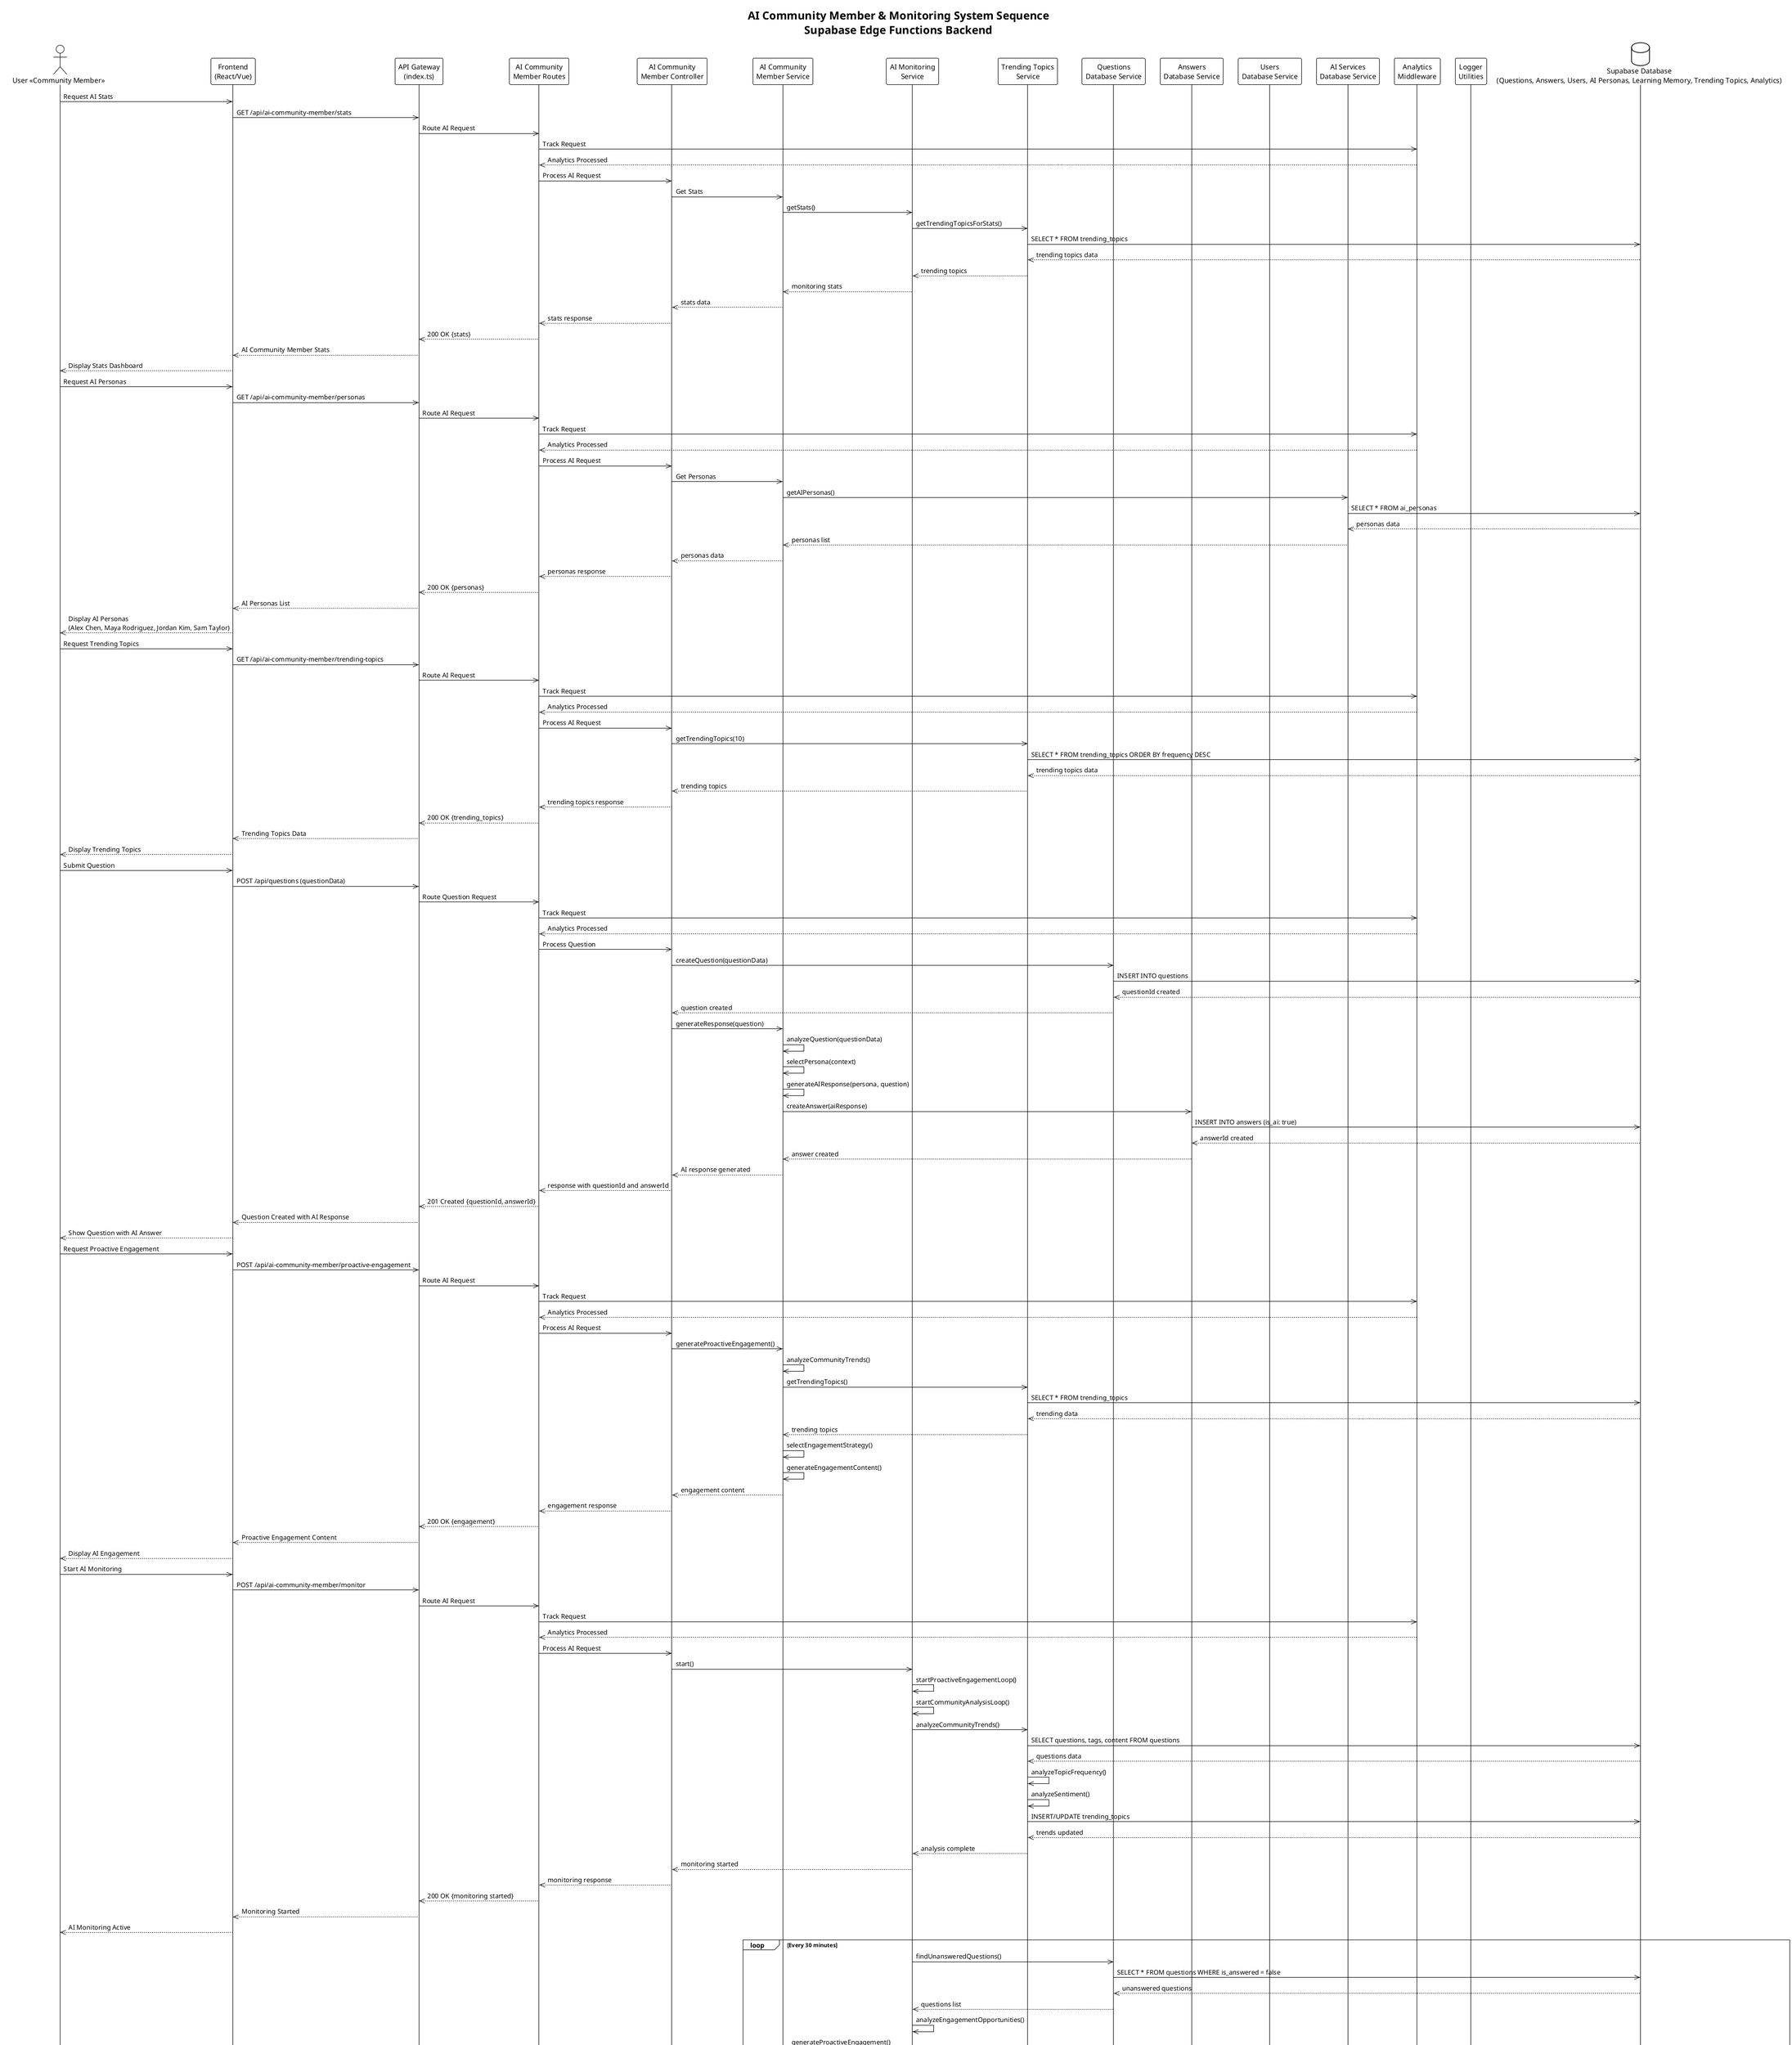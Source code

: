 @startuml AI Community Member & Monitoring System Sequence
!theme plain
skinparam backgroundColor #FFFFFF

title AI Community Member & Monitoring System Sequence\nSupabase Edge Functions Backend

actor U as "User <<Community Member>>"
participant Frontend as "Frontend\n(React/Vue)"
participant Gateway as "API Gateway\n(index.ts)"
participant AIRoutes as "AI Community\nMember Routes"
participant AIController as "AI Community\nMember Controller"
participant AIService as "AI Community\nMember Service"
participant MonitorService as "AI Monitoring\nService"
participant TrendingService as "Trending Topics\nService"
participant QuestionsDB as "Questions\nDatabase Service"
participant AnswersDB as "Answers\nDatabase Service"
participant UsersDB as "Users\nDatabase Service"
participant AIDB as "AI Services\nDatabase Service"
participant AnalyticsMW as "Analytics\nMiddleware"
participant Logger as "Logger\nUtilities"
database DB as "Supabase Database\n(Questions, Answers, Users, AI Personas, Learning Memory, Trending Topics, Analytics)"

' AI Community Member Stats Request
U ->> Frontend : Request AI Stats
Frontend ->> Gateway : GET /api/ai-community-member/stats
Gateway ->> AIRoutes : Route AI Request
AIRoutes ->> AnalyticsMW : Track Request
AnalyticsMW -->> AIRoutes : Analytics Processed
AIRoutes ->> AIController : Process AI Request
AIController ->> AIService : Get Stats
AIService ->> MonitorService : getStats()
MonitorService ->> TrendingService : getTrendingTopicsForStats()
TrendingService ->> DB : SELECT * FROM trending_topics
DB -->> TrendingService : trending topics data
TrendingService -->> MonitorService : trending topics
MonitorService -->> AIService : monitoring stats
AIService -->> AIController : stats data
AIController -->> AIRoutes : stats response
AIRoutes -->> Gateway : 200 OK {stats}
Gateway -->> Frontend : AI Community Member Stats
Frontend -->> U : Display Stats Dashboard

' AI Personas Request
U ->> Frontend : Request AI Personas
Frontend ->> Gateway : GET /api/ai-community-member/personas
Gateway ->> AIRoutes : Route AI Request
AIRoutes ->> AnalyticsMW : Track Request
AnalyticsMW -->> AIRoutes : Analytics Processed
AIRoutes ->> AIController : Process AI Request
AIController ->> AIService : Get Personas
AIService ->> AIDB : getAIPersonas()
AIDB ->> DB : SELECT * FROM ai_personas
DB -->> AIDB : personas data
AIDB -->> AIService : personas list
AIService -->> AIController : personas data
AIController -->> AIRoutes : personas response
AIRoutes -->> Gateway : 200 OK {personas}
Gateway -->> Frontend : AI Personas List
Frontend -->> U : Display AI Personas\n(Alex Chen, Maya Rodriguez, Jordan Kim, Sam Taylor)

' Trending Topics Request
U ->> Frontend : Request Trending Topics
Frontend ->> Gateway : GET /api/ai-community-member/trending-topics
Gateway ->> AIRoutes : Route AI Request
AIRoutes ->> AnalyticsMW : Track Request
AnalyticsMW -->> AIRoutes : Analytics Processed
AIRoutes ->> AIController : Process AI Request
AIController ->> TrendingService : getTrendingTopics(10)
TrendingService ->> DB : SELECT * FROM trending_topics ORDER BY frequency DESC
DB -->> TrendingService : trending topics data
TrendingService -->> AIController : trending topics
AIController -->> AIRoutes : trending topics response
AIRoutes -->> Gateway : 200 OK {trending_topics}
Gateway -->> Frontend : Trending Topics Data
Frontend -->> U : Display Trending Topics

' AI Response Generation Flow
U ->> Frontend : Submit Question
Frontend ->> Gateway : POST /api/questions (questionData)
Gateway ->> AIRoutes : Route Question Request
AIRoutes ->> AnalyticsMW : Track Request
AnalyticsMW -->> AIRoutes : Analytics Processed
AIRoutes ->> AIController : Process Question
AIController ->> QuestionsDB : createQuestion(questionData)
QuestionsDB ->> DB : INSERT INTO questions
DB -->> QuestionsDB : questionId created
QuestionsDB -->> AIController : question created

' AI Response Generation
AIController ->> AIService : generateResponse(question)
AIService ->> AIService : analyzeQuestion(questionData)
AIService ->> AIService : selectPersona(context)
AIService ->> AIService : generateAIResponse(persona, question)
AIService ->> AnswersDB : createAnswer(aiResponse)
AnswersDB ->> DB : INSERT INTO answers (is_ai: true)
DB -->> AnswersDB : answerId created
AnswersDB -->> AIService : answer created
AIService -->> AIController : AI response generated
AIController -->> AIRoutes : response with questionId and answerId
AIRoutes -->> Gateway : 201 Created {questionId, answerId}
Gateway -->> Frontend : Question Created with AI Response
Frontend -->> U : Show Question with AI Answer

' Proactive Engagement Generation
U ->> Frontend : Request Proactive Engagement
Frontend ->> Gateway : POST /api/ai-community-member/proactive-engagement
Gateway ->> AIRoutes : Route AI Request
AIRoutes ->> AnalyticsMW : Track Request
AnalyticsMW -->> AIRoutes : Analytics Processed
AIRoutes ->> AIController : Process AI Request
AIController ->> AIService : generateProactiveEngagement()
AIService ->> AIService : analyzeCommunityTrends()
AIService ->> TrendingService : getTrendingTopics()
TrendingService ->> DB : SELECT * FROM trending_topics
DB -->> TrendingService : trending data
TrendingService -->> AIService : trending topics
AIService ->> AIService : selectEngagementStrategy()
AIService ->> AIService : generateEngagementContent()
AIService -->> AIController : engagement content
AIController -->> AIRoutes : engagement response
AIRoutes -->> Gateway : 200 OK {engagement}
Gateway -->> Frontend : Proactive Engagement Content
Frontend -->> U : Display AI Engagement

' Start Monitoring Request
U ->> Frontend : Start AI Monitoring
Frontend ->> Gateway : POST /api/ai-community-member/monitor
Gateway ->> AIRoutes : Route AI Request
AIRoutes ->> AnalyticsMW : Track Request
AnalyticsMW -->> AIRoutes : Analytics Processed
AIRoutes ->> AIController : Process AI Request
AIController ->> MonitorService : start()
MonitorService ->> MonitorService : startProactiveEngagementLoop()
MonitorService ->> MonitorService : startCommunityAnalysisLoop()
MonitorService ->> TrendingService : analyzeCommunityTrends()
TrendingService ->> DB : SELECT questions, tags, content FROM questions
DB -->> TrendingService : questions data
TrendingService ->> TrendingService : analyzeTopicFrequency()
TrendingService ->> TrendingService : analyzeSentiment()
TrendingService ->> DB : INSERT/UPDATE trending_topics
DB -->> TrendingService : trends updated
TrendingService -->> MonitorService : analysis complete
MonitorService -->> AIController : monitoring started
AIController -->> AIRoutes : monitoring response
AIRoutes -->> Gateway : 200 OK {monitoring started}
Gateway -->> Frontend : Monitoring Started
Frontend -->> U : AI Monitoring Active

' Background Monitoring Loop (Proactive Engagement)
loop Every 30 minutes
    MonitorService ->> QuestionsDB : findUnansweredQuestions()
    QuestionsDB ->> DB : SELECT * FROM questions WHERE is_answered = false
    DB -->> QuestionsDB : unanswered questions
    QuestionsDB -->> MonitorService : questions list
    
    MonitorService ->> MonitorService : analyzeEngagementOpportunities()
    MonitorService ->> AIService : generateProactiveEngagement()
    AIService ->> AIService : selectPersonaForEngagement()
    AIService ->> AIService : generateEngagementContent()
    AIService -->> MonitorService : engagement content
    
    MonitorService ->> AnswersDB : createAnswer(engagement)
    AnswersDB ->> DB : INSERT INTO answers (is_ai: true, proactive: true)
    DB -->> AnswersDB : answerId created
    AnswersDB -->> MonitorService : engagement posted
    
    MonitorService ->> AnalyticsMW : trackEvent('proactive_engagement_posted')
end

' Background Monitoring Loop (Community Analysis)
loop Every 60 minutes
    MonitorService ->> TrendingService : analyzeCommunityTrends()
    TrendingService ->> DB : SELECT questions, tags, content FROM questions WHERE created_at > NOW() - INTERVAL '1 hour'
    DB -->> TrendingService : recent questions
    TrendingService ->> TrendingService : calculateTopicFrequency()
    TrendingService ->> TrendingService : analyzeSentiment()
    TrendingService ->> TrendingService : identifyTrendingTopics()
    TrendingService ->> DB : UPSERT trending_topics
    DB -->> TrendingService : trends updated
    TrendingService -->> MonitorService : analysis complete
    
    MonitorService ->> MonitorService : updateCommunityHealth()
    MonitorService ->> DB : UPDATE monitoring_stats
    DB -->> MonitorService : stats updated
end

' Analytics Tracking
Frontend ->> AnalyticsMW : trackEvent('ai_community_member_interaction')
AnalyticsMW ->> DB : INSERT INTO analytics_events
DB -->> AnalyticsMW : event tracked
AnalyticsMW -->> Frontend : analytics processed

' Error Handling
alt Error in AI Service
    AIService ->> Logger : logError(error)
    Logger ->> DB : INSERT INTO error_logs
    AIService -->> AIController : error response
    AIController -->> AIRoutes : 500 Internal Server Error
    AIRoutes -->> Gateway : error response
    Gateway -->> Frontend : error message
    Frontend -->> U : Show error message
end

' Session Management
Frontend ->> UsersDB : getCurrentUser()
UsersDB ->> DB : SELECT * FROM users WHERE id = current_user_id
DB -->> UsersDB : user data
UsersDB -->> Frontend : user information
Frontend ->> Frontend : updateUserState()

note right of MonitorService
  **Monitoring Configuration:**
  - Proactive Engagement: 30 min intervals
  - Community Analysis: 60 min intervals
  - Max Engagements: 5 per hour
  - Active Personas: 4 AI personas
  - Engagement Types: question, prototype_share, 
    learning_update, community_tip, 
    collaboration_request
end note

note right of AIService
  **AI Community Member Features:**
  - Response Generation
  - Proactive Engagement
  - Persona Selection
  - Learning Memory
  - Community Analysis
end note

note right of TrendingService
  **Trending Topics Analysis:**
  - Sentiment Analysis
  - Frequency Tracking
  - Related Questions
  - Community Health Metrics
end note

@enduml
